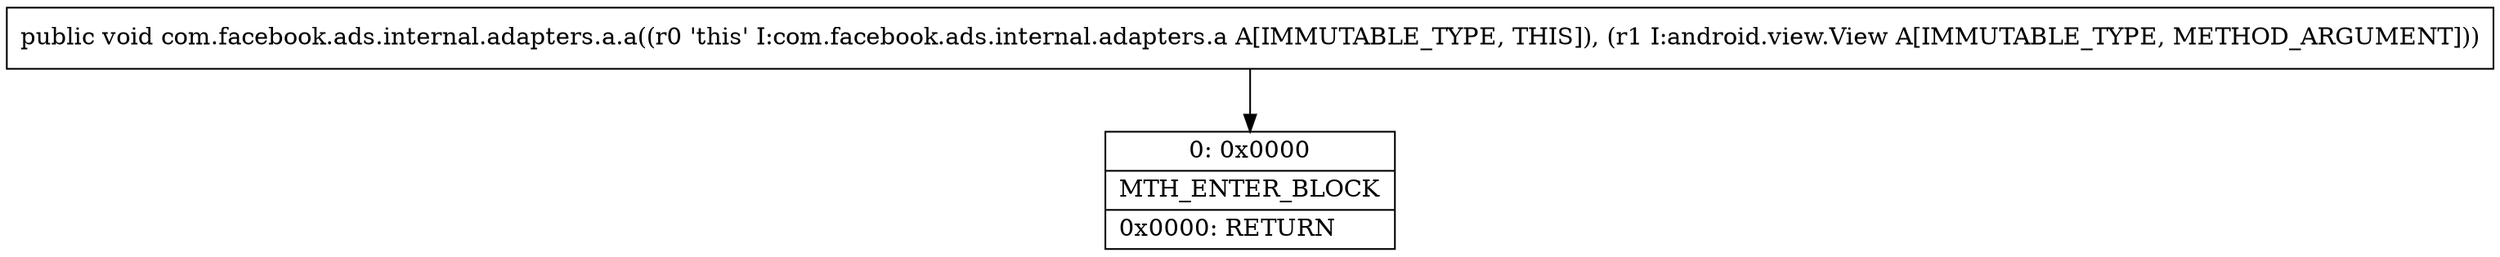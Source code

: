 digraph "CFG forcom.facebook.ads.internal.adapters.a.a(Landroid\/view\/View;)V" {
Node_0 [shape=record,label="{0\:\ 0x0000|MTH_ENTER_BLOCK\l|0x0000: RETURN   \l}"];
MethodNode[shape=record,label="{public void com.facebook.ads.internal.adapters.a.a((r0 'this' I:com.facebook.ads.internal.adapters.a A[IMMUTABLE_TYPE, THIS]), (r1 I:android.view.View A[IMMUTABLE_TYPE, METHOD_ARGUMENT])) }"];
MethodNode -> Node_0;
}

